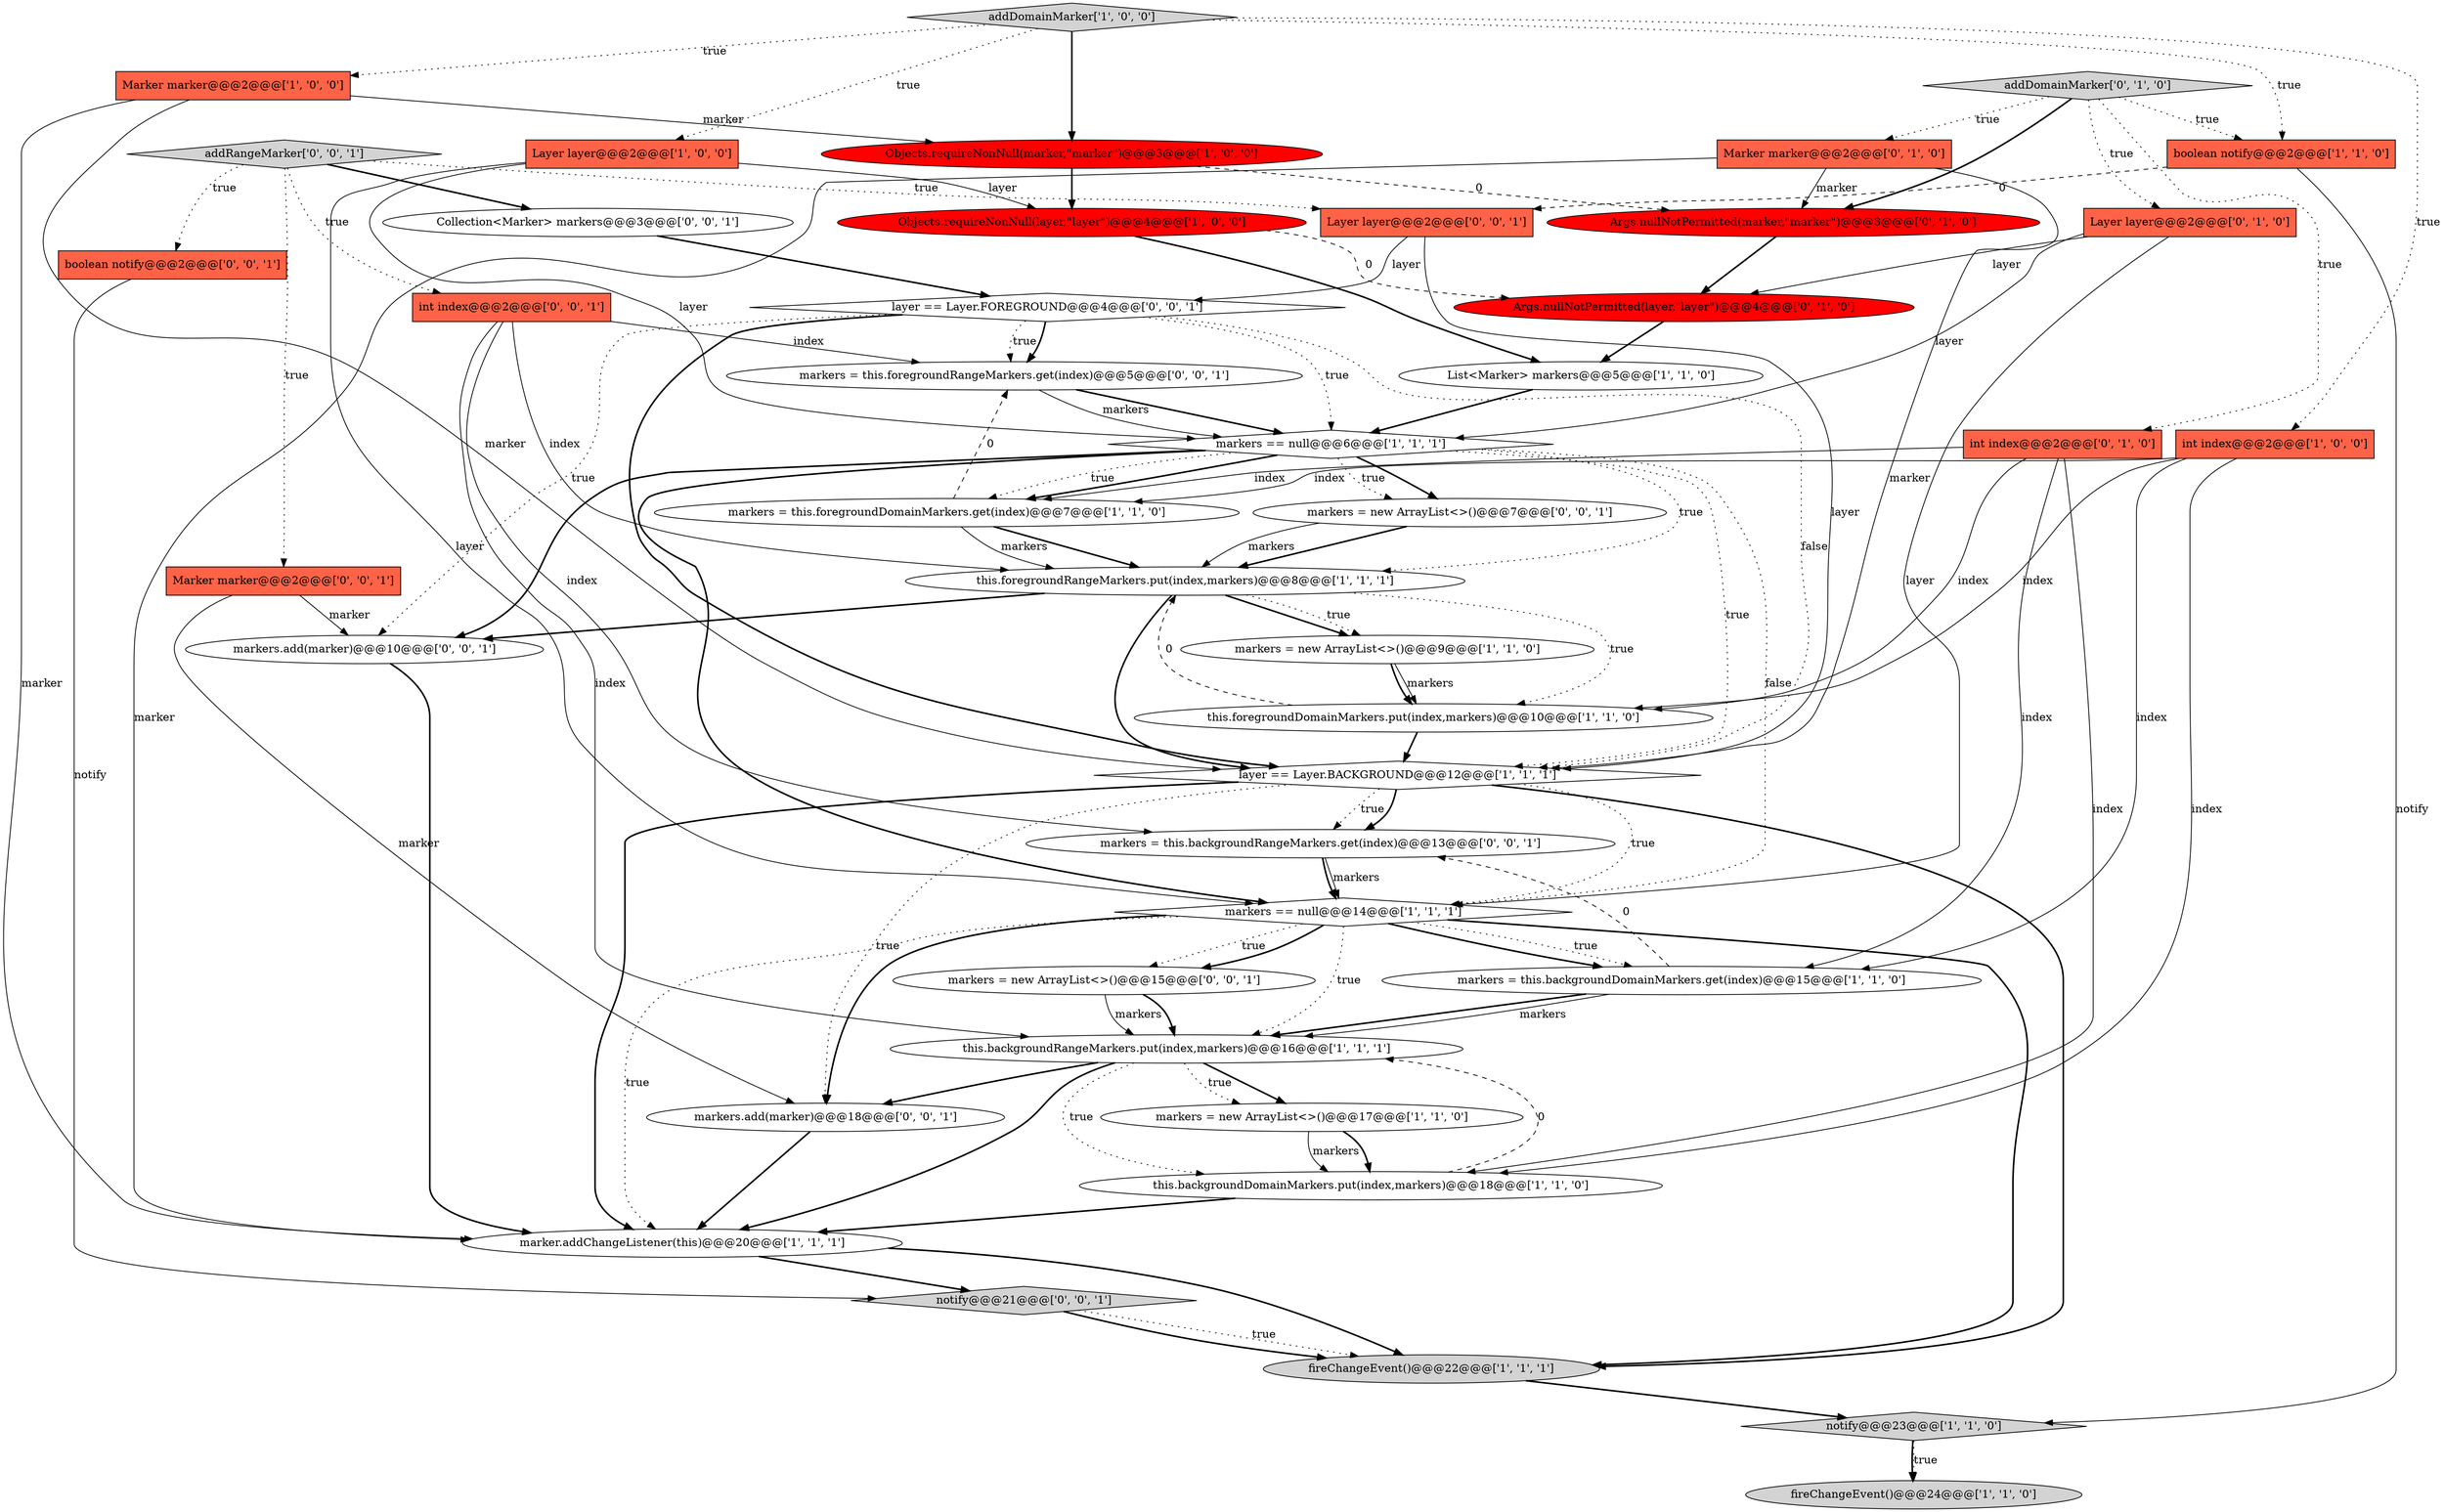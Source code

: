 digraph {
19 [style = filled, label = "fireChangeEvent()@@@22@@@['1', '1', '1']", fillcolor = lightgray, shape = ellipse image = "AAA0AAABBB1BBB"];
17 [style = filled, label = "fireChangeEvent()@@@24@@@['1', '1', '0']", fillcolor = lightgray, shape = ellipse image = "AAA0AAABBB1BBB"];
39 [style = filled, label = "markers = new ArrayList<>()@@@15@@@['0', '0', '1']", fillcolor = white, shape = ellipse image = "AAA0AAABBB3BBB"];
15 [style = filled, label = "markers = this.backgroundDomainMarkers.get(index)@@@15@@@['1', '1', '0']", fillcolor = white, shape = ellipse image = "AAA0AAABBB1BBB"];
42 [style = filled, label = "markers = this.backgroundRangeMarkers.get(index)@@@13@@@['0', '0', '1']", fillcolor = white, shape = ellipse image = "AAA0AAABBB3BBB"];
40 [style = filled, label = "layer == Layer.FOREGROUND@@@4@@@['0', '0', '1']", fillcolor = white, shape = diamond image = "AAA0AAABBB3BBB"];
20 [style = filled, label = "markers = new ArrayList<>()@@@9@@@['1', '1', '0']", fillcolor = white, shape = ellipse image = "AAA0AAABBB1BBB"];
29 [style = filled, label = "int index@@@2@@@['0', '0', '1']", fillcolor = tomato, shape = box image = "AAA0AAABBB3BBB"];
35 [style = filled, label = "addRangeMarker['0', '0', '1']", fillcolor = lightgray, shape = diamond image = "AAA0AAABBB3BBB"];
24 [style = filled, label = "Args.nullNotPermitted(layer,\"layer\")@@@4@@@['0', '1', '0']", fillcolor = red, shape = ellipse image = "AAA1AAABBB2BBB"];
25 [style = filled, label = "Layer layer@@@2@@@['0', '1', '0']", fillcolor = tomato, shape = box image = "AAA0AAABBB2BBB"];
16 [style = filled, label = "marker.addChangeListener(this)@@@20@@@['1', '1', '1']", fillcolor = white, shape = ellipse image = "AAA0AAABBB1BBB"];
0 [style = filled, label = "Objects.requireNonNull(marker,\"marker\")@@@3@@@['1', '0', '0']", fillcolor = red, shape = ellipse image = "AAA1AAABBB1BBB"];
36 [style = filled, label = "markers = this.foregroundRangeMarkers.get(index)@@@5@@@['0', '0', '1']", fillcolor = white, shape = ellipse image = "AAA0AAABBB3BBB"];
37 [style = filled, label = "notify@@@21@@@['0', '0', '1']", fillcolor = lightgray, shape = diamond image = "AAA0AAABBB3BBB"];
14 [style = filled, label = "this.foregroundRangeMarkers.put(index,markers)@@@8@@@['1', '1', '1']", fillcolor = white, shape = ellipse image = "AAA0AAABBB1BBB"];
3 [style = filled, label = "this.backgroundRangeMarkers.put(index,markers)@@@16@@@['1', '1', '1']", fillcolor = white, shape = ellipse image = "AAA0AAABBB1BBB"];
8 [style = filled, label = "this.foregroundDomainMarkers.put(index,markers)@@@10@@@['1', '1', '0']", fillcolor = white, shape = ellipse image = "AAA0AAABBB1BBB"];
22 [style = filled, label = "markers = new ArrayList<>()@@@17@@@['1', '1', '0']", fillcolor = white, shape = ellipse image = "AAA0AAABBB1BBB"];
5 [style = filled, label = "layer == Layer.BACKGROUND@@@12@@@['1', '1', '1']", fillcolor = white, shape = diamond image = "AAA0AAABBB1BBB"];
26 [style = filled, label = "Args.nullNotPermitted(marker,\"marker\")@@@3@@@['0', '1', '0']", fillcolor = red, shape = ellipse image = "AAA1AAABBB2BBB"];
28 [style = filled, label = "Marker marker@@@2@@@['0', '1', '0']", fillcolor = tomato, shape = box image = "AAA0AAABBB2BBB"];
4 [style = filled, label = "Objects.requireNonNull(layer,\"layer\")@@@4@@@['1', '0', '0']", fillcolor = red, shape = ellipse image = "AAA1AAABBB1BBB"];
6 [style = filled, label = "this.backgroundDomainMarkers.put(index,markers)@@@18@@@['1', '1', '0']", fillcolor = white, shape = ellipse image = "AAA0AAABBB1BBB"];
2 [style = filled, label = "int index@@@2@@@['1', '0', '0']", fillcolor = tomato, shape = box image = "AAA0AAABBB1BBB"];
27 [style = filled, label = "int index@@@2@@@['0', '1', '0']", fillcolor = tomato, shape = box image = "AAA0AAABBB2BBB"];
30 [style = filled, label = "Collection<Marker> markers@@@3@@@['0', '0', '1']", fillcolor = white, shape = ellipse image = "AAA0AAABBB3BBB"];
1 [style = filled, label = "markers == null@@@14@@@['1', '1', '1']", fillcolor = white, shape = diamond image = "AAA0AAABBB1BBB"];
33 [style = filled, label = "markers = new ArrayList<>()@@@7@@@['0', '0', '1']", fillcolor = white, shape = ellipse image = "AAA0AAABBB3BBB"];
38 [style = filled, label = "markers.add(marker)@@@10@@@['0', '0', '1']", fillcolor = white, shape = ellipse image = "AAA0AAABBB3BBB"];
10 [style = filled, label = "Layer layer@@@2@@@['1', '0', '0']", fillcolor = tomato, shape = box image = "AAA0AAABBB1BBB"];
13 [style = filled, label = "notify@@@23@@@['1', '1', '0']", fillcolor = lightgray, shape = diamond image = "AAA0AAABBB1BBB"];
12 [style = filled, label = "Marker marker@@@2@@@['1', '0', '0']", fillcolor = tomato, shape = box image = "AAA0AAABBB1BBB"];
41 [style = filled, label = "Layer layer@@@2@@@['0', '0', '1']", fillcolor = tomato, shape = box image = "AAA0AAABBB3BBB"];
7 [style = filled, label = "markers = this.foregroundDomainMarkers.get(index)@@@7@@@['1', '1', '0']", fillcolor = white, shape = ellipse image = "AAA0AAABBB1BBB"];
18 [style = filled, label = "boolean notify@@@2@@@['1', '1', '0']", fillcolor = tomato, shape = box image = "AAA0AAABBB1BBB"];
23 [style = filled, label = "addDomainMarker['0', '1', '0']", fillcolor = lightgray, shape = diamond image = "AAA0AAABBB2BBB"];
32 [style = filled, label = "boolean notify@@@2@@@['0', '0', '1']", fillcolor = tomato, shape = box image = "AAA0AAABBB3BBB"];
34 [style = filled, label = "markers.add(marker)@@@18@@@['0', '0', '1']", fillcolor = white, shape = ellipse image = "AAA0AAABBB3BBB"];
11 [style = filled, label = "markers == null@@@6@@@['1', '1', '1']", fillcolor = white, shape = diamond image = "AAA0AAABBB1BBB"];
31 [style = filled, label = "Marker marker@@@2@@@['0', '0', '1']", fillcolor = tomato, shape = box image = "AAA0AAABBB3BBB"];
21 [style = filled, label = "List<Marker> markers@@@5@@@['1', '1', '0']", fillcolor = white, shape = ellipse image = "AAA0AAABBB1BBB"];
9 [style = filled, label = "addDomainMarker['1', '0', '0']", fillcolor = lightgray, shape = diamond image = "AAA0AAABBB1BBB"];
1->39 [style = dotted, label="true"];
39->3 [style = solid, label="markers"];
16->37 [style = bold, label=""];
9->12 [style = dotted, label="true"];
5->1 [style = dotted, label="true"];
28->26 [style = solid, label="marker"];
3->16 [style = bold, label=""];
3->6 [style = dotted, label="true"];
40->36 [style = dotted, label="true"];
25->11 [style = solid, label="layer"];
36->11 [style = bold, label=""];
10->11 [style = solid, label="layer"];
7->14 [style = bold, label=""];
3->34 [style = bold, label=""];
1->3 [style = dotted, label="true"];
13->17 [style = bold, label=""];
23->18 [style = dotted, label="true"];
24->21 [style = bold, label=""];
25->24 [style = solid, label="layer"];
36->11 [style = solid, label="markers"];
11->33 [style = bold, label=""];
30->40 [style = bold, label=""];
42->1 [style = bold, label=""];
29->14 [style = solid, label="index"];
27->15 [style = solid, label="index"];
27->7 [style = solid, label="index"];
22->6 [style = solid, label="markers"];
29->42 [style = solid, label="index"];
14->20 [style = bold, label=""];
11->7 [style = dotted, label="true"];
20->8 [style = solid, label="markers"];
13->17 [style = dotted, label="true"];
27->6 [style = solid, label="index"];
11->33 [style = dotted, label="true"];
7->14 [style = solid, label="markers"];
11->1 [style = dotted, label="false"];
11->14 [style = dotted, label="true"];
6->3 [style = dashed, label="0"];
4->21 [style = bold, label=""];
37->19 [style = dotted, label="true"];
14->38 [style = bold, label=""];
11->5 [style = dotted, label="true"];
16->19 [style = bold, label=""];
26->24 [style = bold, label=""];
28->5 [style = solid, label="marker"];
20->8 [style = bold, label=""];
19->13 [style = bold, label=""];
5->42 [style = dotted, label="true"];
40->5 [style = bold, label=""];
21->11 [style = bold, label=""];
5->34 [style = dotted, label="true"];
29->3 [style = solid, label="index"];
32->37 [style = solid, label="notify"];
1->15 [style = dotted, label="true"];
29->36 [style = solid, label="index"];
23->27 [style = dotted, label="true"];
41->5 [style = solid, label="layer"];
2->7 [style = solid, label="index"];
4->24 [style = dashed, label="0"];
1->19 [style = bold, label=""];
9->10 [style = dotted, label="true"];
22->6 [style = bold, label=""];
12->0 [style = solid, label="marker"];
12->16 [style = solid, label="marker"];
31->34 [style = solid, label="marker"];
1->39 [style = bold, label=""];
35->29 [style = dotted, label="true"];
10->4 [style = solid, label="layer"];
23->28 [style = dotted, label="true"];
18->13 [style = solid, label="notify"];
38->16 [style = bold, label=""];
31->38 [style = solid, label="marker"];
40->38 [style = dotted, label="true"];
0->26 [style = dashed, label="0"];
8->14 [style = dashed, label="0"];
15->3 [style = bold, label=""];
35->31 [style = dotted, label="true"];
5->16 [style = bold, label=""];
5->19 [style = bold, label=""];
25->1 [style = solid, label="layer"];
1->34 [style = bold, label=""];
40->36 [style = bold, label=""];
34->16 [style = bold, label=""];
14->8 [style = dotted, label="true"];
15->3 [style = solid, label="markers"];
35->41 [style = dotted, label="true"];
1->16 [style = dotted, label="true"];
12->5 [style = solid, label="marker"];
35->30 [style = bold, label=""];
23->25 [style = dotted, label="true"];
27->8 [style = solid, label="index"];
14->5 [style = bold, label=""];
2->8 [style = solid, label="index"];
33->14 [style = bold, label=""];
11->38 [style = bold, label=""];
28->16 [style = solid, label="marker"];
9->0 [style = bold, label=""];
2->15 [style = solid, label="index"];
11->1 [style = bold, label=""];
33->14 [style = solid, label="markers"];
1->15 [style = bold, label=""];
42->1 [style = solid, label="markers"];
18->41 [style = dashed, label="0"];
23->26 [style = bold, label=""];
39->3 [style = bold, label=""];
2->6 [style = solid, label="index"];
3->22 [style = bold, label=""];
41->40 [style = solid, label="layer"];
15->42 [style = dashed, label="0"];
14->20 [style = dotted, label="true"];
8->5 [style = bold, label=""];
40->11 [style = dotted, label="true"];
0->4 [style = bold, label=""];
6->16 [style = bold, label=""];
9->2 [style = dotted, label="true"];
3->22 [style = dotted, label="true"];
9->18 [style = dotted, label="true"];
40->5 [style = dotted, label="false"];
37->19 [style = bold, label=""];
5->42 [style = bold, label=""];
7->36 [style = dashed, label="0"];
11->7 [style = bold, label=""];
10->1 [style = solid, label="layer"];
35->32 [style = dotted, label="true"];
}
